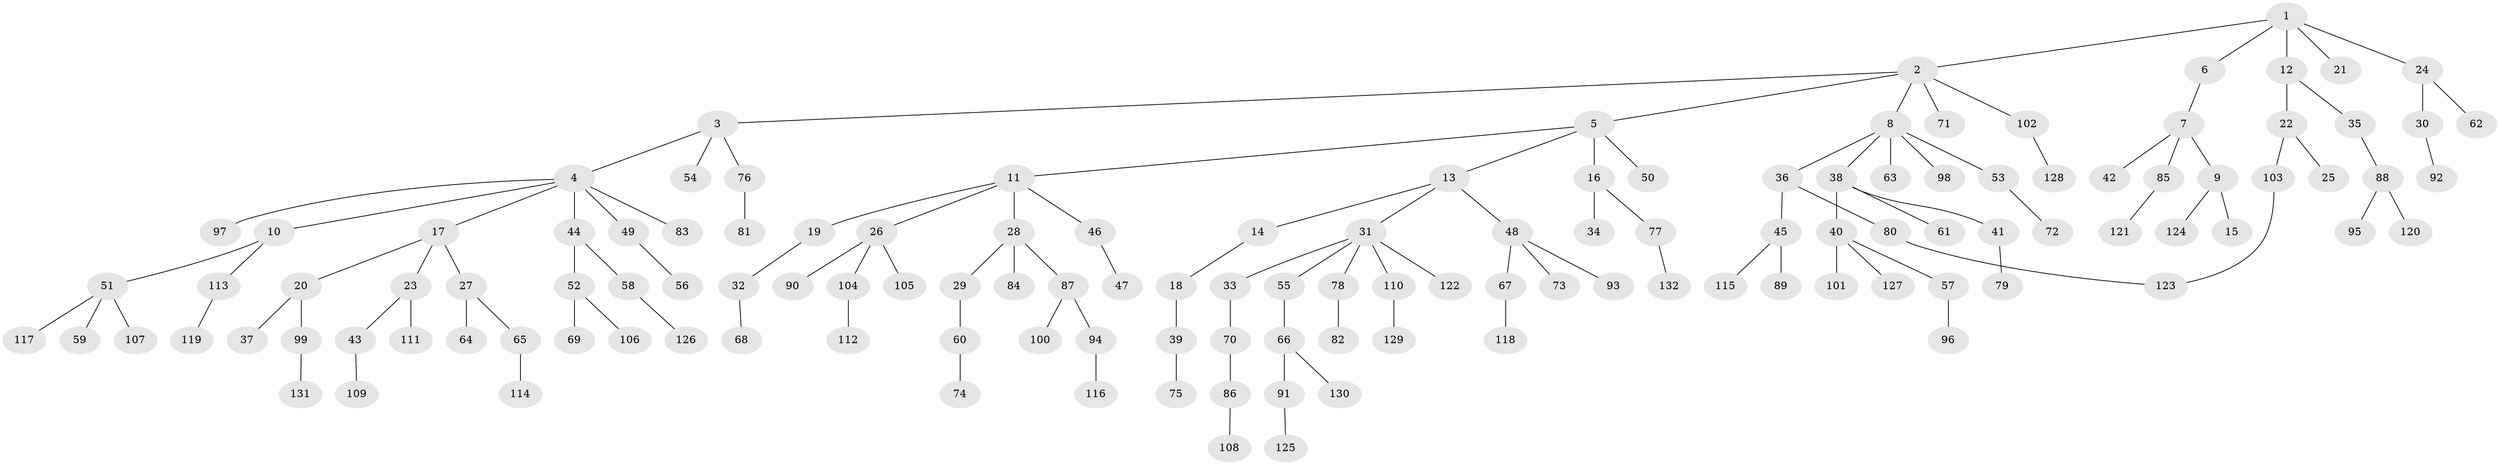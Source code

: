 // Generated by graph-tools (version 1.1) at 2025/01/03/09/25 03:01:03]
// undirected, 132 vertices, 132 edges
graph export_dot {
graph [start="1"]
  node [color=gray90,style=filled];
  1;
  2;
  3;
  4;
  5;
  6;
  7;
  8;
  9;
  10;
  11;
  12;
  13;
  14;
  15;
  16;
  17;
  18;
  19;
  20;
  21;
  22;
  23;
  24;
  25;
  26;
  27;
  28;
  29;
  30;
  31;
  32;
  33;
  34;
  35;
  36;
  37;
  38;
  39;
  40;
  41;
  42;
  43;
  44;
  45;
  46;
  47;
  48;
  49;
  50;
  51;
  52;
  53;
  54;
  55;
  56;
  57;
  58;
  59;
  60;
  61;
  62;
  63;
  64;
  65;
  66;
  67;
  68;
  69;
  70;
  71;
  72;
  73;
  74;
  75;
  76;
  77;
  78;
  79;
  80;
  81;
  82;
  83;
  84;
  85;
  86;
  87;
  88;
  89;
  90;
  91;
  92;
  93;
  94;
  95;
  96;
  97;
  98;
  99;
  100;
  101;
  102;
  103;
  104;
  105;
  106;
  107;
  108;
  109;
  110;
  111;
  112;
  113;
  114;
  115;
  116;
  117;
  118;
  119;
  120;
  121;
  122;
  123;
  124;
  125;
  126;
  127;
  128;
  129;
  130;
  131;
  132;
  1 -- 2;
  1 -- 6;
  1 -- 12;
  1 -- 21;
  1 -- 24;
  2 -- 3;
  2 -- 5;
  2 -- 8;
  2 -- 71;
  2 -- 102;
  3 -- 4;
  3 -- 54;
  3 -- 76;
  4 -- 10;
  4 -- 17;
  4 -- 44;
  4 -- 49;
  4 -- 83;
  4 -- 97;
  5 -- 11;
  5 -- 13;
  5 -- 16;
  5 -- 50;
  6 -- 7;
  7 -- 9;
  7 -- 42;
  7 -- 85;
  8 -- 36;
  8 -- 38;
  8 -- 53;
  8 -- 63;
  8 -- 98;
  9 -- 15;
  9 -- 124;
  10 -- 51;
  10 -- 113;
  11 -- 19;
  11 -- 26;
  11 -- 28;
  11 -- 46;
  12 -- 22;
  12 -- 35;
  13 -- 14;
  13 -- 31;
  13 -- 48;
  14 -- 18;
  16 -- 34;
  16 -- 77;
  17 -- 20;
  17 -- 23;
  17 -- 27;
  18 -- 39;
  19 -- 32;
  20 -- 37;
  20 -- 99;
  22 -- 25;
  22 -- 103;
  23 -- 43;
  23 -- 111;
  24 -- 30;
  24 -- 62;
  26 -- 90;
  26 -- 104;
  26 -- 105;
  27 -- 64;
  27 -- 65;
  28 -- 29;
  28 -- 84;
  28 -- 87;
  29 -- 60;
  30 -- 92;
  31 -- 33;
  31 -- 55;
  31 -- 78;
  31 -- 110;
  31 -- 122;
  32 -- 68;
  33 -- 70;
  35 -- 88;
  36 -- 45;
  36 -- 80;
  38 -- 40;
  38 -- 41;
  38 -- 61;
  39 -- 75;
  40 -- 57;
  40 -- 101;
  40 -- 127;
  41 -- 79;
  43 -- 109;
  44 -- 52;
  44 -- 58;
  45 -- 89;
  45 -- 115;
  46 -- 47;
  48 -- 67;
  48 -- 73;
  48 -- 93;
  49 -- 56;
  51 -- 59;
  51 -- 107;
  51 -- 117;
  52 -- 69;
  52 -- 106;
  53 -- 72;
  55 -- 66;
  57 -- 96;
  58 -- 126;
  60 -- 74;
  65 -- 114;
  66 -- 91;
  66 -- 130;
  67 -- 118;
  70 -- 86;
  76 -- 81;
  77 -- 132;
  78 -- 82;
  80 -- 123;
  85 -- 121;
  86 -- 108;
  87 -- 94;
  87 -- 100;
  88 -- 95;
  88 -- 120;
  91 -- 125;
  94 -- 116;
  99 -- 131;
  102 -- 128;
  103 -- 123;
  104 -- 112;
  110 -- 129;
  113 -- 119;
}
